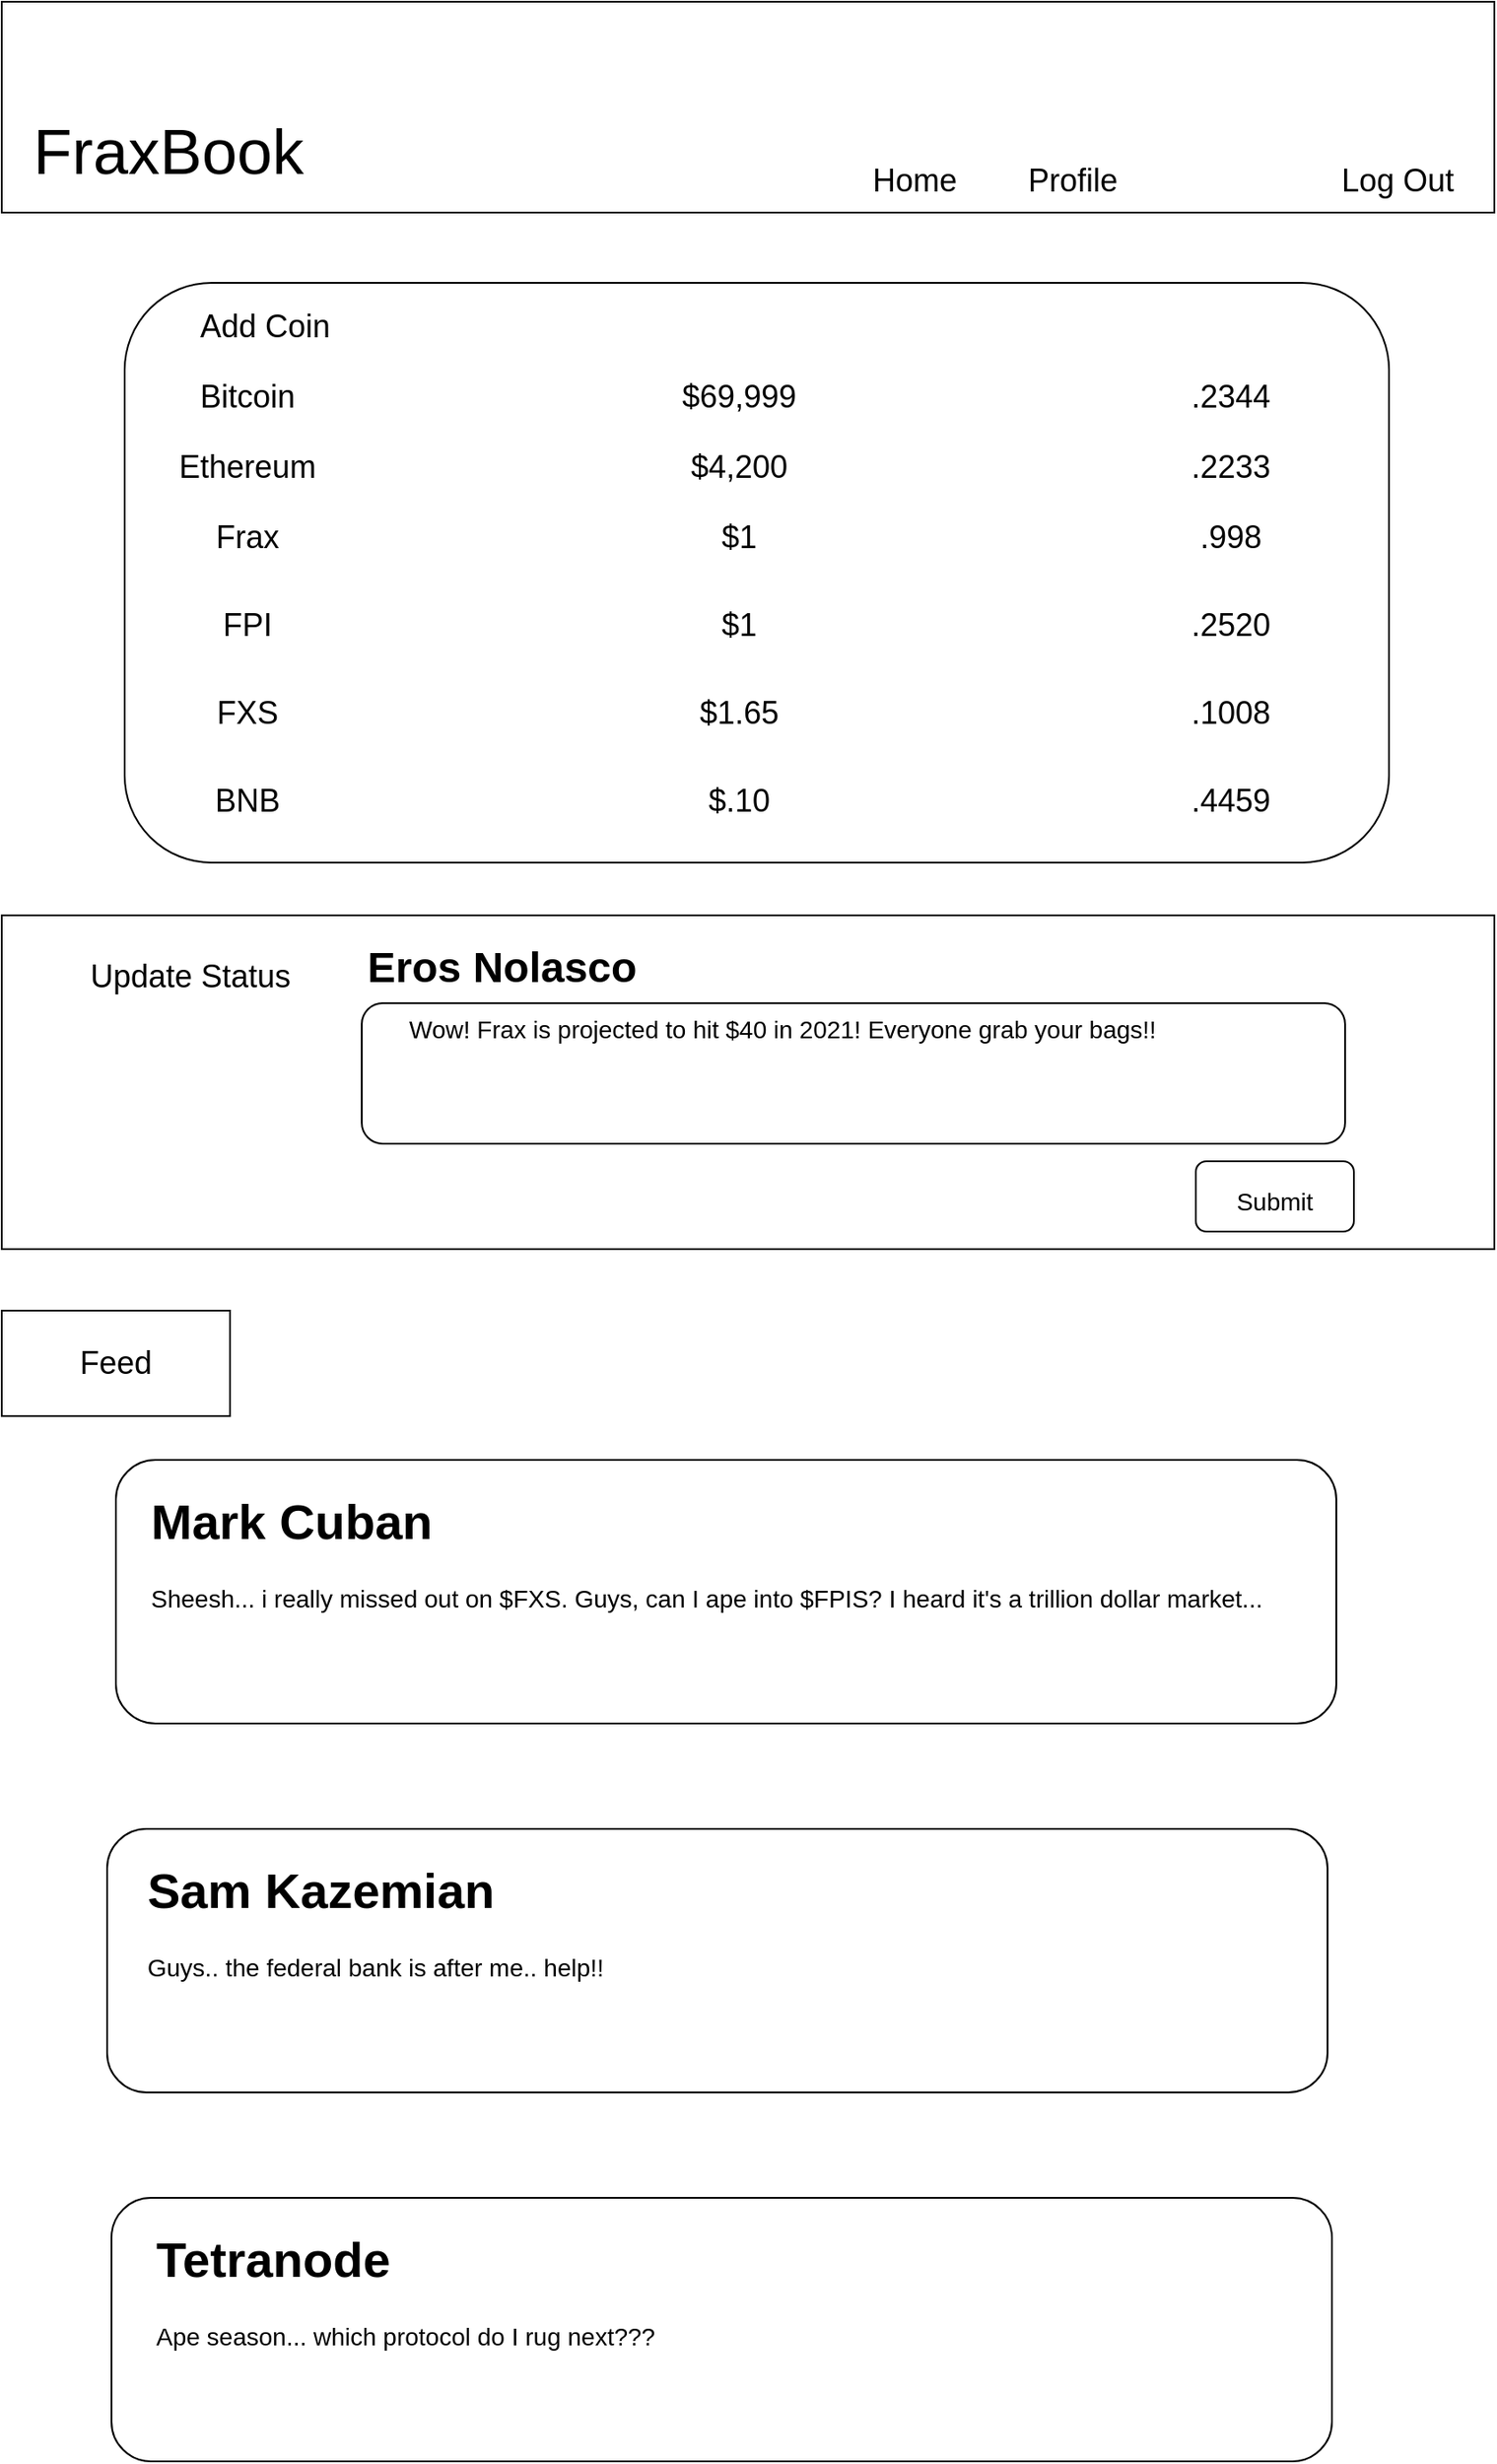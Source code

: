 <mxfile version="19.0.2" type="github">
  <diagram id="eomEjEWnQX8f18CMvut-" name="Page-1">
    <mxGraphModel dx="413" dy="562" grid="1" gridSize="10" guides="1" tooltips="1" connect="1" arrows="1" fold="1" page="1" pageScale="1" pageWidth="850" pageHeight="1100" math="0" shadow="0">
      <root>
        <mxCell id="0" />
        <mxCell id="1" parent="0" />
        <mxCell id="GJdHI24QevvxGz49E9Zf-1" value="" style="rounded=0;whiteSpace=wrap;html=1;" vertex="1" parent="1">
          <mxGeometry x="850" width="850" height="120" as="geometry" />
        </mxCell>
        <mxCell id="GJdHI24QevvxGz49E9Zf-3" value="&lt;font style=&quot;font-size: 36px;&quot;&gt;FraxBook&lt;/font&gt;" style="text;html=1;strokeColor=none;fillColor=none;align=center;verticalAlign=middle;whiteSpace=wrap;rounded=0;" vertex="1" parent="1">
          <mxGeometry x="890" y="60" width="110" height="50" as="geometry" />
        </mxCell>
        <mxCell id="GJdHI24QevvxGz49E9Zf-4" value="&lt;font style=&quot;font-size: 18px;&quot;&gt;Home&lt;/font&gt;" style="text;html=1;strokeColor=none;fillColor=none;align=center;verticalAlign=middle;whiteSpace=wrap;rounded=0;fontSize=36;" vertex="1" parent="1">
          <mxGeometry x="1340" y="80" width="60" height="30" as="geometry" />
        </mxCell>
        <mxCell id="GJdHI24QevvxGz49E9Zf-5" value="&lt;font style=&quot;font-size: 18px;&quot;&gt;Profile&lt;/font&gt;" style="text;html=1;strokeColor=none;fillColor=none;align=center;verticalAlign=middle;whiteSpace=wrap;rounded=0;fontSize=36;" vertex="1" parent="1">
          <mxGeometry x="1430" y="80" width="60" height="30" as="geometry" />
        </mxCell>
        <mxCell id="GJdHI24QevvxGz49E9Zf-7" value="&lt;font style=&quot;font-size: 18px;&quot;&gt;Log Out&lt;/font&gt;" style="text;html=1;strokeColor=none;fillColor=none;align=center;verticalAlign=middle;whiteSpace=wrap;rounded=0;fontSize=36;" vertex="1" parent="1">
          <mxGeometry x="1610" y="80" width="70" height="30" as="geometry" />
        </mxCell>
        <mxCell id="GJdHI24QevvxGz49E9Zf-30" style="edgeStyle=orthogonalEdgeStyle;rounded=0;orthogonalLoop=1;jettySize=auto;html=1;exitX=0.5;exitY=1;exitDx=0;exitDy=0;fontSize=18;" edge="1" parent="1" source="GJdHI24QevvxGz49E9Zf-10">
          <mxGeometry relative="1" as="geometry">
            <mxPoint x="1280" y="470" as="targetPoint" />
            <Array as="points">
              <mxPoint x="1280" y="470" />
              <mxPoint x="1280" y="470" />
            </Array>
          </mxGeometry>
        </mxCell>
        <mxCell id="GJdHI24QevvxGz49E9Zf-33" style="edgeStyle=orthogonalEdgeStyle;rounded=0;orthogonalLoop=1;jettySize=auto;html=1;exitX=0.5;exitY=1;exitDx=0;exitDy=0;fontSize=18;" edge="1" parent="1" source="GJdHI24QevvxGz49E9Zf-10">
          <mxGeometry relative="1" as="geometry">
            <mxPoint x="1280" y="490" as="targetPoint" />
          </mxGeometry>
        </mxCell>
        <mxCell id="GJdHI24QevvxGz49E9Zf-10" value="" style="rounded=1;whiteSpace=wrap;html=1;fontSize=18;" vertex="1" parent="1">
          <mxGeometry x="920" y="160" width="720" height="330" as="geometry" />
        </mxCell>
        <mxCell id="GJdHI24QevvxGz49E9Zf-11" value="Add Coin" style="text;html=1;strokeColor=none;fillColor=none;align=center;verticalAlign=middle;whiteSpace=wrap;rounded=0;fontSize=18;" vertex="1" parent="1">
          <mxGeometry x="960" y="170" width="80" height="30" as="geometry" />
        </mxCell>
        <mxCell id="GJdHI24QevvxGz49E9Zf-12" value="Bitcoin" style="text;html=1;strokeColor=none;fillColor=none;align=center;verticalAlign=middle;whiteSpace=wrap;rounded=0;fontSize=18;" vertex="1" parent="1">
          <mxGeometry x="960" y="210" width="60" height="30" as="geometry" />
        </mxCell>
        <mxCell id="GJdHI24QevvxGz49E9Zf-13" value="Ethereum" style="text;html=1;strokeColor=none;fillColor=none;align=center;verticalAlign=middle;whiteSpace=wrap;rounded=0;fontSize=18;" vertex="1" parent="1">
          <mxGeometry x="960" y="250" width="60" height="30" as="geometry" />
        </mxCell>
        <mxCell id="GJdHI24QevvxGz49E9Zf-14" value="Frax" style="text;html=1;strokeColor=none;fillColor=none;align=center;verticalAlign=middle;whiteSpace=wrap;rounded=0;fontSize=18;" vertex="1" parent="1">
          <mxGeometry x="960" y="290" width="60" height="30" as="geometry" />
        </mxCell>
        <mxCell id="GJdHI24QevvxGz49E9Zf-15" value="FPI" style="text;html=1;strokeColor=none;fillColor=none;align=center;verticalAlign=middle;whiteSpace=wrap;rounded=0;fontSize=18;" vertex="1" parent="1">
          <mxGeometry x="960" y="340" width="60" height="30" as="geometry" />
        </mxCell>
        <mxCell id="GJdHI24QevvxGz49E9Zf-16" value="$69,999" style="text;html=1;strokeColor=none;fillColor=none;align=center;verticalAlign=middle;whiteSpace=wrap;rounded=0;fontSize=18;" vertex="1" parent="1">
          <mxGeometry x="1240" y="210" width="60" height="30" as="geometry" />
        </mxCell>
        <mxCell id="GJdHI24QevvxGz49E9Zf-17" value="$4,200" style="text;html=1;strokeColor=none;fillColor=none;align=center;verticalAlign=middle;whiteSpace=wrap;rounded=0;fontSize=18;" vertex="1" parent="1">
          <mxGeometry x="1240" y="250" width="60" height="30" as="geometry" />
        </mxCell>
        <mxCell id="GJdHI24QevvxGz49E9Zf-18" value="$1" style="text;html=1;strokeColor=none;fillColor=none;align=center;verticalAlign=middle;whiteSpace=wrap;rounded=0;fontSize=18;" vertex="1" parent="1">
          <mxGeometry x="1240" y="290" width="60" height="30" as="geometry" />
        </mxCell>
        <mxCell id="GJdHI24QevvxGz49E9Zf-19" value="$1" style="text;html=1;strokeColor=none;fillColor=none;align=center;verticalAlign=middle;whiteSpace=wrap;rounded=0;fontSize=18;" vertex="1" parent="1">
          <mxGeometry x="1240" y="340" width="60" height="30" as="geometry" />
        </mxCell>
        <mxCell id="GJdHI24QevvxGz49E9Zf-20" value=".2344" style="text;html=1;strokeColor=none;fillColor=none;align=center;verticalAlign=middle;whiteSpace=wrap;rounded=0;fontSize=18;" vertex="1" parent="1">
          <mxGeometry x="1520" y="210" width="60" height="30" as="geometry" />
        </mxCell>
        <mxCell id="GJdHI24QevvxGz49E9Zf-21" value=".2233" style="text;html=1;strokeColor=none;fillColor=none;align=center;verticalAlign=middle;whiteSpace=wrap;rounded=0;fontSize=18;" vertex="1" parent="1">
          <mxGeometry x="1520" y="250" width="60" height="30" as="geometry" />
        </mxCell>
        <mxCell id="GJdHI24QevvxGz49E9Zf-22" value=".998" style="text;html=1;strokeColor=none;fillColor=none;align=center;verticalAlign=middle;whiteSpace=wrap;rounded=0;fontSize=18;" vertex="1" parent="1">
          <mxGeometry x="1520" y="290" width="60" height="30" as="geometry" />
        </mxCell>
        <mxCell id="GJdHI24QevvxGz49E9Zf-23" value=".2520" style="text;html=1;strokeColor=none;fillColor=none;align=center;verticalAlign=middle;whiteSpace=wrap;rounded=0;fontSize=18;" vertex="1" parent="1">
          <mxGeometry x="1520" y="340" width="60" height="30" as="geometry" />
        </mxCell>
        <mxCell id="GJdHI24QevvxGz49E9Zf-24" value="FXS" style="text;html=1;strokeColor=none;fillColor=none;align=center;verticalAlign=middle;whiteSpace=wrap;rounded=0;fontSize=18;" vertex="1" parent="1">
          <mxGeometry x="960" y="390" width="60" height="30" as="geometry" />
        </mxCell>
        <mxCell id="GJdHI24QevvxGz49E9Zf-25" value="$1.65" style="text;html=1;strokeColor=none;fillColor=none;align=center;verticalAlign=middle;whiteSpace=wrap;rounded=0;fontSize=18;" vertex="1" parent="1">
          <mxGeometry x="1240" y="390" width="60" height="30" as="geometry" />
        </mxCell>
        <mxCell id="GJdHI24QevvxGz49E9Zf-26" value=".1008" style="text;html=1;strokeColor=none;fillColor=none;align=center;verticalAlign=middle;whiteSpace=wrap;rounded=0;fontSize=18;" vertex="1" parent="1">
          <mxGeometry x="1520" y="390" width="60" height="30" as="geometry" />
        </mxCell>
        <mxCell id="GJdHI24QevvxGz49E9Zf-27" value="" style="rounded=0;whiteSpace=wrap;html=1;fontSize=18;" vertex="1" parent="1">
          <mxGeometry x="850" y="520" width="850" height="190" as="geometry" />
        </mxCell>
        <mxCell id="GJdHI24QevvxGz49E9Zf-28" value="Update Status" style="text;html=1;strokeColor=none;fillColor=none;align=center;verticalAlign=middle;whiteSpace=wrap;rounded=0;fontSize=18;" vertex="1" parent="1">
          <mxGeometry x="895" y="540" width="125" height="30" as="geometry" />
        </mxCell>
        <mxCell id="GJdHI24QevvxGz49E9Zf-29" value="BNB" style="text;html=1;strokeColor=none;fillColor=none;align=center;verticalAlign=middle;whiteSpace=wrap;rounded=0;fontSize=18;" vertex="1" parent="1">
          <mxGeometry x="960" y="440" width="60" height="30" as="geometry" />
        </mxCell>
        <mxCell id="GJdHI24QevvxGz49E9Zf-31" value="$.10" style="text;html=1;strokeColor=none;fillColor=none;align=center;verticalAlign=middle;whiteSpace=wrap;rounded=0;fontSize=18;" vertex="1" parent="1">
          <mxGeometry x="1240" y="440" width="60" height="30" as="geometry" />
        </mxCell>
        <mxCell id="GJdHI24QevvxGz49E9Zf-32" value=".4459" style="text;html=1;strokeColor=none;fillColor=none;align=center;verticalAlign=middle;whiteSpace=wrap;rounded=0;fontSize=18;" vertex="1" parent="1">
          <mxGeometry x="1520" y="440" width="60" height="30" as="geometry" />
        </mxCell>
        <mxCell id="GJdHI24QevvxGz49E9Zf-36" value="" style="rounded=1;whiteSpace=wrap;html=1;fontSize=24;" vertex="1" parent="1">
          <mxGeometry x="1055" y="570" width="560" height="80" as="geometry" />
        </mxCell>
        <mxCell id="GJdHI24QevvxGz49E9Zf-38" value="" style="rounded=1;whiteSpace=wrap;html=1;fontSize=24;" vertex="1" parent="1">
          <mxGeometry x="1530" y="660" width="90" height="40" as="geometry" />
        </mxCell>
        <mxCell id="GJdHI24QevvxGz49E9Zf-39" value="&lt;font style=&quot;font-size: 14px;&quot;&gt;Submit&lt;/font&gt;" style="text;html=1;strokeColor=none;fillColor=none;align=center;verticalAlign=middle;whiteSpace=wrap;rounded=0;fontSize=24;" vertex="1" parent="1">
          <mxGeometry x="1545" y="665" width="60" height="30" as="geometry" />
        </mxCell>
        <mxCell id="GJdHI24QevvxGz49E9Zf-40" value="&lt;div align=&quot;left&quot;&gt;Wow! Frax is projected to hit $40 in 2021! Everyone grab your bags!!&lt;br&gt;&lt;/div&gt;" style="text;html=1;strokeColor=none;fillColor=none;align=left;verticalAlign=middle;whiteSpace=wrap;rounded=0;fontSize=14;" vertex="1" parent="1">
          <mxGeometry x="1080" y="570" width="510" height="30" as="geometry" />
        </mxCell>
        <mxCell id="GJdHI24QevvxGz49E9Zf-44" value="" style="rounded=0;whiteSpace=wrap;html=1;fontSize=14;" vertex="1" parent="1">
          <mxGeometry x="850" y="745" width="130" height="60" as="geometry" />
        </mxCell>
        <mxCell id="GJdHI24QevvxGz49E9Zf-45" value="&lt;div align=&quot;center&quot;&gt;&lt;font style=&quot;font-size: 18px;&quot;&gt;Feed&lt;/font&gt;&lt;/div&gt;" style="text;html=1;strokeColor=none;fillColor=none;align=center;verticalAlign=middle;whiteSpace=wrap;rounded=0;fontSize=14;" vertex="1" parent="1">
          <mxGeometry x="880" y="760" width="70" height="30" as="geometry" />
        </mxCell>
        <mxCell id="GJdHI24QevvxGz49E9Zf-46" value="" style="rounded=1;whiteSpace=wrap;html=1;fontSize=18;" vertex="1" parent="1">
          <mxGeometry x="915" y="830" width="695" height="150" as="geometry" />
        </mxCell>
        <mxCell id="GJdHI24QevvxGz49E9Zf-42" value="&lt;h1&gt;Mark Cuban&lt;br&gt;&lt;/h1&gt;&lt;p&gt;Sheesh... i really missed out on $FXS. Guys, can I ape into $FPIS? I heard it&#39;s a trillion dollar market... &lt;br&gt;&lt;/p&gt;" style="text;html=1;strokeColor=none;fillColor=none;spacing=5;spacingTop=-20;whiteSpace=wrap;overflow=hidden;rounded=0;fontSize=14;" vertex="1" parent="1">
          <mxGeometry x="930" y="840" width="660" height="130" as="geometry" />
        </mxCell>
        <mxCell id="GJdHI24QevvxGz49E9Zf-48" value="" style="rounded=1;whiteSpace=wrap;html=1;fontSize=18;" vertex="1" parent="1">
          <mxGeometry x="910" y="1040" width="695" height="150" as="geometry" />
        </mxCell>
        <mxCell id="GJdHI24QevvxGz49E9Zf-49" value="" style="rounded=1;whiteSpace=wrap;html=1;fontSize=18;" vertex="1" parent="1">
          <mxGeometry x="912.5" y="1250" width="695" height="150" as="geometry" />
        </mxCell>
        <mxCell id="GJdHI24QevvxGz49E9Zf-47" value="&lt;h1&gt;Sam Kazemian&lt;br&gt;&lt;/h1&gt;&lt;p&gt;Guys.. the federal bank is after me.. help!!&lt;br&gt;&lt;/p&gt;" style="text;html=1;strokeColor=none;fillColor=none;spacing=5;spacingTop=-20;whiteSpace=wrap;overflow=hidden;rounded=0;fontSize=14;" vertex="1" parent="1">
          <mxGeometry x="927.5" y="1050" width="660" height="130" as="geometry" />
        </mxCell>
        <mxCell id="GJdHI24QevvxGz49E9Zf-50" value="&lt;h1&gt;Tetranode&lt;br&gt;&lt;/h1&gt;&lt;p&gt;Ape season... which protocol do I rug next??? &lt;br&gt;&lt;/p&gt;" style="text;html=1;strokeColor=none;fillColor=none;spacing=5;spacingTop=-20;whiteSpace=wrap;overflow=hidden;rounded=0;fontSize=14;" vertex="1" parent="1">
          <mxGeometry x="932.5" y="1260" width="660" height="130" as="geometry" />
        </mxCell>
        <mxCell id="GJdHI24QevvxGz49E9Zf-51" value="&lt;font style=&quot;font-size: 24px;&quot;&gt;&lt;b&gt;Eros Nolasco&lt;/b&gt;&lt;/font&gt;" style="text;html=1;strokeColor=none;fillColor=none;align=center;verticalAlign=middle;whiteSpace=wrap;rounded=0;fontSize=18;" vertex="1" parent="1">
          <mxGeometry x="1055" y="535" width="160" height="30" as="geometry" />
        </mxCell>
      </root>
    </mxGraphModel>
  </diagram>
</mxfile>
